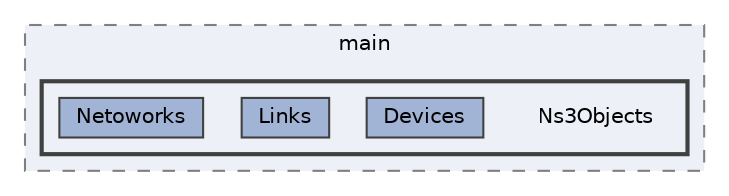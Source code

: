 digraph "E:/Project/Networking Projects/NS3-GUI/src/main/Ns3Objects"
{
 // LATEX_PDF_SIZE
  bgcolor="transparent";
  edge [fontname=Helvetica,fontsize=10,labelfontname=Helvetica,labelfontsize=10];
  node [fontname=Helvetica,fontsize=10,shape=box,height=0.2,width=0.4];
  compound=true
  subgraph clusterdir_35171579173b78a988e056be08039195 {
    graph [ bgcolor="#edf0f7", pencolor="grey50", label="main", fontname=Helvetica,fontsize=10 style="filled,dashed", URL="dir_35171579173b78a988e056be08039195.html",tooltip=""]
  subgraph clusterdir_620a29d5d8979678fc2e9a888cf81882 {
    graph [ bgcolor="#edf0f7", pencolor="grey25", label="", fontname=Helvetica,fontsize=10 style="filled,bold", URL="dir_620a29d5d8979678fc2e9a888cf81882.html",tooltip=""]
    dir_620a29d5d8979678fc2e9a888cf81882 [shape=plaintext, label="Ns3Objects"];
  dir_4accf501a87dad86c48aa68e5ec91f40 [label="Devices", fillcolor="#a2b4d6", color="grey25", style="filled", URL="dir_4accf501a87dad86c48aa68e5ec91f40.html",tooltip=""];
  dir_3d24a3d35c2bf132b82c760059db4a40 [label="Links", fillcolor="#a2b4d6", color="grey25", style="filled", URL="dir_3d24a3d35c2bf132b82c760059db4a40.html",tooltip=""];
  dir_df59361400d6b14128aa63ee1d0a1e27 [label="Netoworks", fillcolor="#a2b4d6", color="grey25", style="filled", URL="dir_df59361400d6b14128aa63ee1d0a1e27.html",tooltip=""];
  }
  }
}
